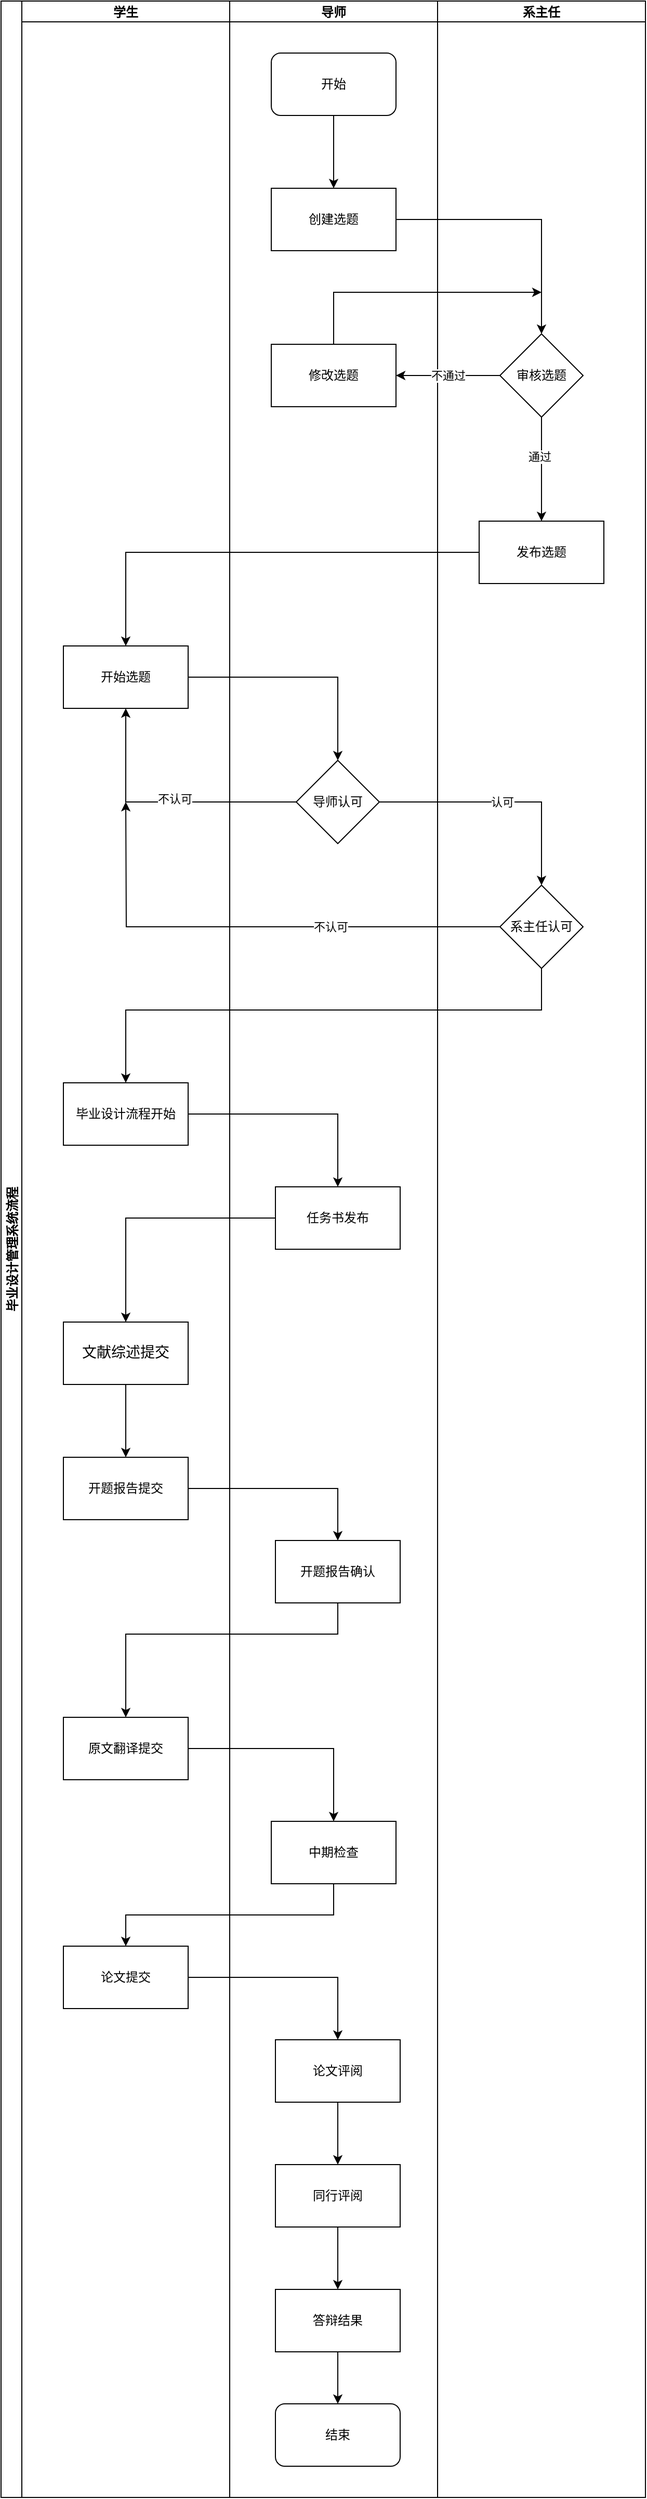 <mxfile version="14.9.0" type="device"><diagram id="prtHgNgQTEPvFCAcTncT" name="Page-1"><mxGraphModel dx="1550" dy="803" grid="1" gridSize="10" guides="1" tooltips="1" connect="1" arrows="1" fold="1" page="1" pageScale="1" pageWidth="827" pageHeight="1169" math="0" shadow="0"><root><mxCell id="0"/><mxCell id="1" parent="0"/><mxCell id="BmzSqYTabuLLcoNLzQQ4-4" value="毕业设计管理系统流程" style="swimlane;childLayout=stackLayout;resizeParent=1;resizeParentMax=0;startSize=20;horizontal=0;horizontalStack=1;" vertex="1" parent="1"><mxGeometry x="90" y="50" width="620" height="2400" as="geometry"/></mxCell><mxCell id="BmzSqYTabuLLcoNLzQQ4-5" value="学生" style="swimlane;startSize=20;" vertex="1" parent="BmzSqYTabuLLcoNLzQQ4-4"><mxGeometry x="20" width="200" height="2400" as="geometry"/></mxCell><mxCell id="BmzSqYTabuLLcoNLzQQ4-33" value="开始选题" style="rounded=0;whiteSpace=wrap;html=1;" vertex="1" parent="BmzSqYTabuLLcoNLzQQ4-5"><mxGeometry x="40" y="620" width="120" height="60" as="geometry"/></mxCell><mxCell id="BmzSqYTabuLLcoNLzQQ4-46" value="毕业设计流程开始" style="rounded=0;whiteSpace=wrap;html=1;" vertex="1" parent="BmzSqYTabuLLcoNLzQQ4-5"><mxGeometry x="40" y="1040" width="120" height="60" as="geometry"/></mxCell><mxCell id="BmzSqYTabuLLcoNLzQQ4-53" style="edgeStyle=orthogonalEdgeStyle;rounded=0;orthogonalLoop=1;jettySize=auto;html=1;entryX=0.5;entryY=0;entryDx=0;entryDy=0;" edge="1" parent="BmzSqYTabuLLcoNLzQQ4-5" source="BmzSqYTabuLLcoNLzQQ4-50" target="BmzSqYTabuLLcoNLzQQ4-52"><mxGeometry relative="1" as="geometry"/></mxCell><mxCell id="BmzSqYTabuLLcoNLzQQ4-50" value="&lt;span style=&quot;font-size: 10.5pt ; font-family: &amp;#34;simsun&amp;#34;&quot;&gt;文献综述提交&lt;/span&gt;" style="rounded=0;whiteSpace=wrap;html=1;" vertex="1" parent="BmzSqYTabuLLcoNLzQQ4-5"><mxGeometry x="40" y="1270" width="120" height="60" as="geometry"/></mxCell><mxCell id="BmzSqYTabuLLcoNLzQQ4-52" value="开题报告提交" style="rounded=0;whiteSpace=wrap;html=1;" vertex="1" parent="BmzSqYTabuLLcoNLzQQ4-5"><mxGeometry x="40" y="1400" width="120" height="60" as="geometry"/></mxCell><mxCell id="BmzSqYTabuLLcoNLzQQ4-56" value="原文翻译提交" style="rounded=0;whiteSpace=wrap;html=1;" vertex="1" parent="BmzSqYTabuLLcoNLzQQ4-5"><mxGeometry x="40" y="1650" width="120" height="60" as="geometry"/></mxCell><mxCell id="BmzSqYTabuLLcoNLzQQ4-60" value="论文提交" style="rounded=0;whiteSpace=wrap;html=1;" vertex="1" parent="BmzSqYTabuLLcoNLzQQ4-5"><mxGeometry x="40" y="1870" width="120" height="60" as="geometry"/></mxCell><mxCell id="BmzSqYTabuLLcoNLzQQ4-6" value="导师" style="swimlane;startSize=20;" vertex="1" parent="BmzSqYTabuLLcoNLzQQ4-4"><mxGeometry x="220" width="200" height="2400" as="geometry"/></mxCell><mxCell id="BmzSqYTabuLLcoNLzQQ4-11" style="edgeStyle=orthogonalEdgeStyle;rounded=0;orthogonalLoop=1;jettySize=auto;html=1;entryX=0.5;entryY=0;entryDx=0;entryDy=0;" edge="1" parent="BmzSqYTabuLLcoNLzQQ4-6" source="BmzSqYTabuLLcoNLzQQ4-8" target="BmzSqYTabuLLcoNLzQQ4-10"><mxGeometry relative="1" as="geometry"/></mxCell><mxCell id="BmzSqYTabuLLcoNLzQQ4-8" value="开始" style="rounded=1;whiteSpace=wrap;html=1;" vertex="1" parent="BmzSqYTabuLLcoNLzQQ4-6"><mxGeometry x="40" y="50" width="120" height="60" as="geometry"/></mxCell><mxCell id="BmzSqYTabuLLcoNLzQQ4-10" value="创建选题" style="rounded=0;whiteSpace=wrap;html=1;" vertex="1" parent="BmzSqYTabuLLcoNLzQQ4-6"><mxGeometry x="40" y="180" width="120" height="60" as="geometry"/></mxCell><mxCell id="BmzSqYTabuLLcoNLzQQ4-25" value="修改选题" style="rounded=0;whiteSpace=wrap;html=1;" vertex="1" parent="BmzSqYTabuLLcoNLzQQ4-6"><mxGeometry x="40" y="330" width="120" height="60" as="geometry"/></mxCell><mxCell id="BmzSqYTabuLLcoNLzQQ4-40" value="导师认可" style="rhombus;whiteSpace=wrap;html=1;" vertex="1" parent="BmzSqYTabuLLcoNLzQQ4-6"><mxGeometry x="64" y="730" width="80" height="80" as="geometry"/></mxCell><mxCell id="BmzSqYTabuLLcoNLzQQ4-48" value="任务书发布" style="rounded=0;whiteSpace=wrap;html=1;" vertex="1" parent="BmzSqYTabuLLcoNLzQQ4-6"><mxGeometry x="44" y="1140" width="120" height="60" as="geometry"/></mxCell><mxCell id="BmzSqYTabuLLcoNLzQQ4-54" value="开题报告确认" style="rounded=0;whiteSpace=wrap;html=1;" vertex="1" parent="BmzSqYTabuLLcoNLzQQ4-6"><mxGeometry x="44" y="1480" width="120" height="60" as="geometry"/></mxCell><mxCell id="BmzSqYTabuLLcoNLzQQ4-58" value="中期检查" style="rounded=0;whiteSpace=wrap;html=1;" vertex="1" parent="BmzSqYTabuLLcoNLzQQ4-6"><mxGeometry x="40" y="1750" width="120" height="60" as="geometry"/></mxCell><mxCell id="BmzSqYTabuLLcoNLzQQ4-62" value="论文评阅" style="rounded=0;whiteSpace=wrap;html=1;" vertex="1" parent="BmzSqYTabuLLcoNLzQQ4-6"><mxGeometry x="44" y="1960" width="120" height="60" as="geometry"/></mxCell><mxCell id="BmzSqYTabuLLcoNLzQQ4-67" style="edgeStyle=orthogonalEdgeStyle;rounded=0;orthogonalLoop=1;jettySize=auto;html=1;entryX=0.5;entryY=0;entryDx=0;entryDy=0;" edge="1" parent="BmzSqYTabuLLcoNLzQQ4-6" source="BmzSqYTabuLLcoNLzQQ4-64" target="BmzSqYTabuLLcoNLzQQ4-66"><mxGeometry relative="1" as="geometry"/></mxCell><mxCell id="BmzSqYTabuLLcoNLzQQ4-64" value="同行评阅" style="rounded=0;whiteSpace=wrap;html=1;" vertex="1" parent="BmzSqYTabuLLcoNLzQQ4-6"><mxGeometry x="44" y="2080" width="120" height="60" as="geometry"/></mxCell><mxCell id="BmzSqYTabuLLcoNLzQQ4-65" style="edgeStyle=orthogonalEdgeStyle;rounded=0;orthogonalLoop=1;jettySize=auto;html=1;entryX=0.5;entryY=0;entryDx=0;entryDy=0;" edge="1" parent="BmzSqYTabuLLcoNLzQQ4-6" source="BmzSqYTabuLLcoNLzQQ4-62" target="BmzSqYTabuLLcoNLzQQ4-64"><mxGeometry relative="1" as="geometry"/></mxCell><mxCell id="BmzSqYTabuLLcoNLzQQ4-69" style="edgeStyle=orthogonalEdgeStyle;rounded=0;orthogonalLoop=1;jettySize=auto;html=1;" edge="1" parent="BmzSqYTabuLLcoNLzQQ4-6" source="BmzSqYTabuLLcoNLzQQ4-66" target="BmzSqYTabuLLcoNLzQQ4-68"><mxGeometry relative="1" as="geometry"/></mxCell><mxCell id="BmzSqYTabuLLcoNLzQQ4-66" value="答辩结果" style="rounded=0;whiteSpace=wrap;html=1;" vertex="1" parent="BmzSqYTabuLLcoNLzQQ4-6"><mxGeometry x="44" y="2200" width="120" height="60" as="geometry"/></mxCell><mxCell id="BmzSqYTabuLLcoNLzQQ4-68" value="结束" style="rounded=1;whiteSpace=wrap;html=1;" vertex="1" parent="BmzSqYTabuLLcoNLzQQ4-6"><mxGeometry x="44" y="2310" width="120" height="60" as="geometry"/></mxCell><mxCell id="BmzSqYTabuLLcoNLzQQ4-7" value="系主任" style="swimlane;startSize=20;" vertex="1" parent="BmzSqYTabuLLcoNLzQQ4-4"><mxGeometry x="420" width="200" height="2400" as="geometry"/></mxCell><mxCell id="BmzSqYTabuLLcoNLzQQ4-20" value="审核选题" style="rhombus;whiteSpace=wrap;html=1;" vertex="1" parent="BmzSqYTabuLLcoNLzQQ4-7"><mxGeometry x="60" y="320" width="80" height="80" as="geometry"/></mxCell><mxCell id="BmzSqYTabuLLcoNLzQQ4-31" value="发布选题" style="rounded=0;whiteSpace=wrap;html=1;" vertex="1" parent="BmzSqYTabuLLcoNLzQQ4-7"><mxGeometry x="40" y="500" width="120" height="60" as="geometry"/></mxCell><mxCell id="BmzSqYTabuLLcoNLzQQ4-43" value="系主任认可" style="rhombus;whiteSpace=wrap;html=1;direction=south;" vertex="1" parent="BmzSqYTabuLLcoNLzQQ4-7"><mxGeometry x="60" y="850" width="80" height="80" as="geometry"/></mxCell><mxCell id="BmzSqYTabuLLcoNLzQQ4-23" style="edgeStyle=orthogonalEdgeStyle;rounded=0;orthogonalLoop=1;jettySize=auto;html=1;entryX=0.5;entryY=0;entryDx=0;entryDy=0;" edge="1" parent="BmzSqYTabuLLcoNLzQQ4-4" source="BmzSqYTabuLLcoNLzQQ4-10" target="BmzSqYTabuLLcoNLzQQ4-20"><mxGeometry relative="1" as="geometry"/></mxCell><mxCell id="BmzSqYTabuLLcoNLzQQ4-26" value="不通过" style="edgeStyle=orthogonalEdgeStyle;rounded=0;orthogonalLoop=1;jettySize=auto;html=1;entryX=1;entryY=0.5;entryDx=0;entryDy=0;" edge="1" parent="BmzSqYTabuLLcoNLzQQ4-4" source="BmzSqYTabuLLcoNLzQQ4-20" target="BmzSqYTabuLLcoNLzQQ4-25"><mxGeometry relative="1" as="geometry"/></mxCell><mxCell id="BmzSqYTabuLLcoNLzQQ4-32" style="edgeStyle=orthogonalEdgeStyle;rounded=0;orthogonalLoop=1;jettySize=auto;html=1;entryX=0.5;entryY=0;entryDx=0;entryDy=0;" edge="1" parent="BmzSqYTabuLLcoNLzQQ4-4" source="BmzSqYTabuLLcoNLzQQ4-31" target="BmzSqYTabuLLcoNLzQQ4-33"><mxGeometry relative="1" as="geometry"><mxPoint x="90" y="530" as="targetPoint"/></mxGeometry></mxCell><mxCell id="BmzSqYTabuLLcoNLzQQ4-37" style="edgeStyle=orthogonalEdgeStyle;rounded=0;orthogonalLoop=1;jettySize=auto;html=1;entryX=0.5;entryY=0;entryDx=0;entryDy=0;" edge="1" parent="BmzSqYTabuLLcoNLzQQ4-4" source="BmzSqYTabuLLcoNLzQQ4-33" target="BmzSqYTabuLLcoNLzQQ4-40"><mxGeometry relative="1" as="geometry"><mxPoint x="320" y="740" as="targetPoint"/></mxGeometry></mxCell><mxCell id="BmzSqYTabuLLcoNLzQQ4-39" value="认可" style="edgeStyle=orthogonalEdgeStyle;rounded=0;orthogonalLoop=1;jettySize=auto;html=1;entryX=0;entryY=0.5;entryDx=0;entryDy=0;exitX=1;exitY=0.5;exitDx=0;exitDy=0;" edge="1" parent="BmzSqYTabuLLcoNLzQQ4-4" source="BmzSqYTabuLLcoNLzQQ4-40" target="BmzSqYTabuLLcoNLzQQ4-43"><mxGeometry relative="1" as="geometry"><mxPoint x="380" y="770" as="sourcePoint"/><mxPoint x="520" y="840" as="targetPoint"/></mxGeometry></mxCell><mxCell id="BmzSqYTabuLLcoNLzQQ4-41" style="edgeStyle=orthogonalEdgeStyle;rounded=0;orthogonalLoop=1;jettySize=auto;html=1;entryX=0.5;entryY=1;entryDx=0;entryDy=0;" edge="1" parent="BmzSqYTabuLLcoNLzQQ4-4" source="BmzSqYTabuLLcoNLzQQ4-40" target="BmzSqYTabuLLcoNLzQQ4-33"><mxGeometry relative="1" as="geometry"/></mxCell><mxCell id="BmzSqYTabuLLcoNLzQQ4-42" value="不认可" style="edgeLabel;html=1;align=center;verticalAlign=middle;resizable=0;points=[];" vertex="1" connectable="0" parent="BmzSqYTabuLLcoNLzQQ4-41"><mxGeometry x="-0.077" y="-3" relative="1" as="geometry"><mxPoint as="offset"/></mxGeometry></mxCell><mxCell id="BmzSqYTabuLLcoNLzQQ4-47" style="edgeStyle=orthogonalEdgeStyle;rounded=0;orthogonalLoop=1;jettySize=auto;html=1;entryX=0.5;entryY=0;entryDx=0;entryDy=0;" edge="1" parent="BmzSqYTabuLLcoNLzQQ4-4" source="BmzSqYTabuLLcoNLzQQ4-43" target="BmzSqYTabuLLcoNLzQQ4-46"><mxGeometry relative="1" as="geometry"><mxPoint x="520" y="1010" as="targetPoint"/><Array as="points"><mxPoint x="520" y="970"/><mxPoint x="120" y="970"/></Array></mxGeometry></mxCell><mxCell id="BmzSqYTabuLLcoNLzQQ4-49" style="edgeStyle=orthogonalEdgeStyle;rounded=0;orthogonalLoop=1;jettySize=auto;html=1;entryX=0.5;entryY=0;entryDx=0;entryDy=0;" edge="1" parent="BmzSqYTabuLLcoNLzQQ4-4" source="BmzSqYTabuLLcoNLzQQ4-46" target="BmzSqYTabuLLcoNLzQQ4-48"><mxGeometry relative="1" as="geometry"/></mxCell><mxCell id="BmzSqYTabuLLcoNLzQQ4-51" style="edgeStyle=orthogonalEdgeStyle;rounded=0;orthogonalLoop=1;jettySize=auto;html=1;entryX=0.5;entryY=0;entryDx=0;entryDy=0;" edge="1" parent="BmzSqYTabuLLcoNLzQQ4-4" source="BmzSqYTabuLLcoNLzQQ4-48" target="BmzSqYTabuLLcoNLzQQ4-50"><mxGeometry relative="1" as="geometry"/></mxCell><mxCell id="BmzSqYTabuLLcoNLzQQ4-55" style="edgeStyle=orthogonalEdgeStyle;rounded=0;orthogonalLoop=1;jettySize=auto;html=1;entryX=0.5;entryY=0;entryDx=0;entryDy=0;" edge="1" parent="BmzSqYTabuLLcoNLzQQ4-4" source="BmzSqYTabuLLcoNLzQQ4-52" target="BmzSqYTabuLLcoNLzQQ4-54"><mxGeometry relative="1" as="geometry"/></mxCell><mxCell id="BmzSqYTabuLLcoNLzQQ4-57" style="edgeStyle=orthogonalEdgeStyle;rounded=0;orthogonalLoop=1;jettySize=auto;html=1;entryX=0.5;entryY=0;entryDx=0;entryDy=0;" edge="1" parent="BmzSqYTabuLLcoNLzQQ4-4" source="BmzSqYTabuLLcoNLzQQ4-54" target="BmzSqYTabuLLcoNLzQQ4-56"><mxGeometry relative="1" as="geometry"><mxPoint x="324" y="1600" as="targetPoint"/><Array as="points"><mxPoint x="324" y="1570"/><mxPoint x="120" y="1570"/></Array></mxGeometry></mxCell><mxCell id="BmzSqYTabuLLcoNLzQQ4-59" style="edgeStyle=orthogonalEdgeStyle;rounded=0;orthogonalLoop=1;jettySize=auto;html=1;entryX=0.5;entryY=0;entryDx=0;entryDy=0;" edge="1" parent="BmzSqYTabuLLcoNLzQQ4-4" source="BmzSqYTabuLLcoNLzQQ4-56" target="BmzSqYTabuLLcoNLzQQ4-58"><mxGeometry relative="1" as="geometry"/></mxCell><mxCell id="BmzSqYTabuLLcoNLzQQ4-61" style="edgeStyle=orthogonalEdgeStyle;rounded=0;orthogonalLoop=1;jettySize=auto;html=1;entryX=0.5;entryY=0;entryDx=0;entryDy=0;" edge="1" parent="BmzSqYTabuLLcoNLzQQ4-4" source="BmzSqYTabuLLcoNLzQQ4-58" target="BmzSqYTabuLLcoNLzQQ4-60"><mxGeometry relative="1" as="geometry"><Array as="points"><mxPoint x="320" y="1840"/><mxPoint x="120" y="1840"/></Array></mxGeometry></mxCell><mxCell id="BmzSqYTabuLLcoNLzQQ4-63" style="edgeStyle=orthogonalEdgeStyle;rounded=0;orthogonalLoop=1;jettySize=auto;html=1;entryX=0.5;entryY=0;entryDx=0;entryDy=0;" edge="1" parent="BmzSqYTabuLLcoNLzQQ4-4" source="BmzSqYTabuLLcoNLzQQ4-60" target="BmzSqYTabuLLcoNLzQQ4-62"><mxGeometry relative="1" as="geometry"/></mxCell><mxCell id="BmzSqYTabuLLcoNLzQQ4-21" style="edgeStyle=orthogonalEdgeStyle;rounded=0;orthogonalLoop=1;jettySize=auto;html=1;" edge="1" parent="1" source="BmzSqYTabuLLcoNLzQQ4-20"><mxGeometry relative="1" as="geometry"><mxPoint x="610" y="550" as="targetPoint"/></mxGeometry></mxCell><mxCell id="BmzSqYTabuLLcoNLzQQ4-22" value="通过" style="edgeLabel;html=1;align=center;verticalAlign=middle;resizable=0;points=[];" vertex="1" connectable="0" parent="BmzSqYTabuLLcoNLzQQ4-21"><mxGeometry x="-0.244" y="-2" relative="1" as="geometry"><mxPoint as="offset"/></mxGeometry></mxCell><mxCell id="BmzSqYTabuLLcoNLzQQ4-29" style="edgeStyle=orthogonalEdgeStyle;rounded=0;orthogonalLoop=1;jettySize=auto;html=1;" edge="1" parent="1" source="BmzSqYTabuLLcoNLzQQ4-25"><mxGeometry relative="1" as="geometry"><mxPoint x="610" y="330" as="targetPoint"/><Array as="points"><mxPoint x="410" y="330"/></Array></mxGeometry></mxCell><mxCell id="BmzSqYTabuLLcoNLzQQ4-44" style="edgeStyle=orthogonalEdgeStyle;rounded=0;orthogonalLoop=1;jettySize=auto;html=1;" edge="1" parent="1" source="BmzSqYTabuLLcoNLzQQ4-43"><mxGeometry relative="1" as="geometry"><mxPoint x="210" y="820" as="targetPoint"/></mxGeometry></mxCell><mxCell id="BmzSqYTabuLLcoNLzQQ4-45" value="不认可" style="edgeLabel;html=1;align=center;verticalAlign=middle;resizable=0;points=[];" vertex="1" connectable="0" parent="BmzSqYTabuLLcoNLzQQ4-44"><mxGeometry x="-0.32" relative="1" as="geometry"><mxPoint as="offset"/></mxGeometry></mxCell></root></mxGraphModel></diagram></mxfile>